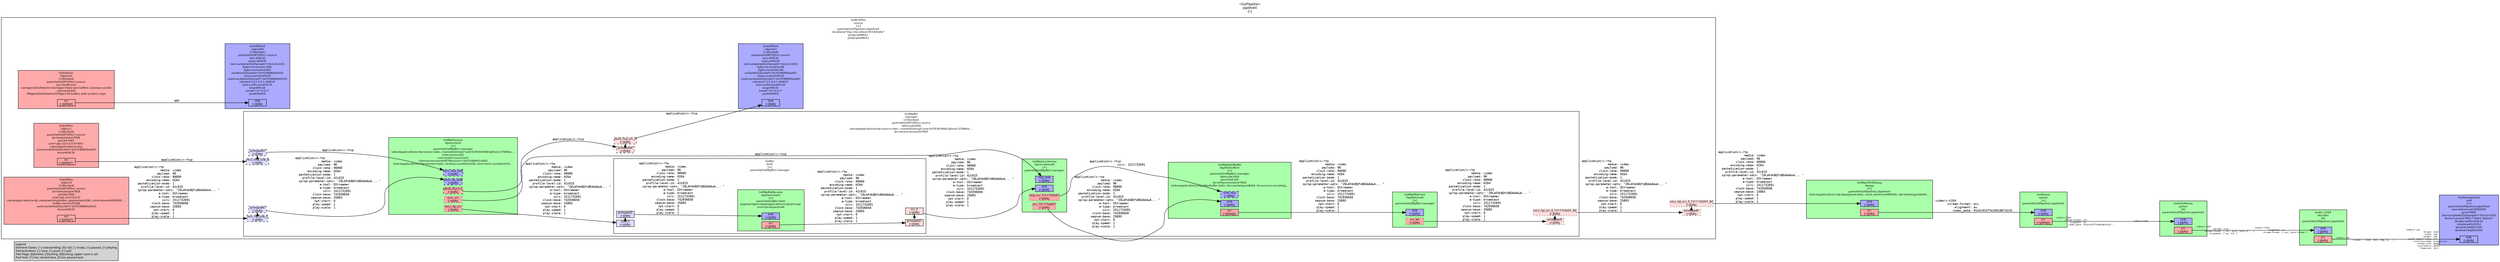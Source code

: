 digraph pipeline {
  rankdir=LR;
  fontname="sans";
  fontsize="10";
  labelloc=t;
  nodesep=.1;
  ranksep=.2;
  label="<GstPipeline>\npipeline0\n[>]";
  node [style=filled, shape=box, fontsize="9", fontname="sans", margin="0.0,0.0"];
  edge [labelfontsize="6", fontsize="9", fontname="monospace"];
  
  legend [
    pos="0,0!",
    margin="0.05,0.05",
    label="Legend\lElement-States: [~] void-pending, [0] null, [-] ready, [=] paused, [>] playing\lPad-Activation: [-] none, [>] push, [<] pull\lPad-Flags: [b]locked, [f]lushing, [b]locking; upper-case is set\lPad-Task: [T] has started task, [t] has paused task\l"
,  ];
  subgraph cluster_sink_0x1f99210 {
    fontname="Bitstream Vera Sans";
    fontsize="8";
    style=filled;
    color=black;

    label="GstXvImageSink\nsink\n[>]\nparent=(GstPipeline) pipeline0\nmax-lateness=20000000\nqos=TRUE\nlast-sample=((GstSample*) 0x1e2cd10)\ndevice-name=\"NV17 Video Texture\"\ndouble-buffer=FALSE\ncolorkey=526352\nwindow-width=320\nwindow-height=240";
    sink_0x1f99210_sink_0x1f4b250 [color=black, fillcolor="#aaaaff", label="sink\n[>][bfb]", height="0.2", style="filled,solid"];
    fillcolor="#aaaaff";
  }

  subgraph cluster_decoder_0x1f90990 {
    fontname="Bitstream Vera Sans";
    fontsize="8";
    style=filled;
    color=black;

    label="avdec_h264\ndecoder\n[0]\nparent=(GstPipeline) pipeline0";
    decoder_0x1f90990_sink_0x1f4adf0 [color=black, fillcolor="#aaaaff", label="sink\n[-][bFb]", height="0.2", style="filled,solid"];
    decoder_0x1f90990_src_0x1f4b020 [color=black, fillcolor="#ffaaaa", label="src\n[-][bFb]", height="0.2", style="filled,solid"];
    fillcolor="#aaffaa";
  }

  decoder_0x1f90990_src_0x1f4b020 -> sink_0x1f99210_sink_0x1f4b250 [labeldistance="10", labelangle="0", label="                                                  ", taillabel="video/x-raw\l              format: { I420, YUY2, RGB, B... }\l", headlabel="video/x-raw\l              format: I420\l               width: 320\l              height: 240\l  pixel-aspect-ratio: 1/1\l      interlace-mode: progressive\l         chroma-site: mpeg2\l         colorimetry: bt601\l           framerate: 30/1\l"]
  subgraph cluster_parser_0x1f58640 {
    fontname="Bitstream Vera Sans";
    fontsize="8";
    style=filled;
    color=black;

    label="GstH264Parse\nparser\n[0]\nparent=(GstPipeline) pipeline0";
    parser_0x1f58640_sink_0x1f4a990 [color=black, fillcolor="#aaaaff", label="sink\n[-][bFb]", height="0.2", style="filled,solid"];
    parser_0x1f58640_src_0x1f4abc0 [color=black, fillcolor="#ffaaaa", label="src\n[-][bFb]", height="0.2", style="filled,solid"];
    fillcolor="#aaffaa";
  }

  parser_0x1f58640_src_0x1f4abc0 -> decoder_0x1f90990_sink_0x1f4adf0 [labeldistance="10", labelangle="0", label="                                                  ", taillabel="video/x-h264\l              parsed: true\l       stream-format: { avc, avc3, byte-st... }\l           alignment: { au, nal }\l", headlabel="video/x-h264\l           alignment: au\l       stream-format: { avc, byte-stream }\l"]
  subgraph cluster_queue_0x1f540c0 {
    fontname="Bitstream Vera Sans";
    fontsize="8";
    style=filled;
    color=black;

    label="GstQueue\nqueue\n[>]\nparent=(GstPipeline) pipeline0";
    queue_0x1f540c0_sink_0x1f4a530 [color=black, fillcolor="#aaaaff", label="sink\n[>][bfb]", height="0.2", style="filled,solid"];
    queue_0x1f540c0_src_0x1f4a760 [color=black, fillcolor="#ffaaaa", label="src\n[>][bfb][t]", height="0.2", style="filled,solid"];
    fillcolor="#aaffaa";
  }

  queue_0x1f540c0_src_0x1f4a760 -> parser_0x1f58640_sink_0x1f4a990 [labeldistance="10", labelangle="0", label="                                                  ", taillabel="video/x-h264\l       stream-format: avc\l           alignment: au\l          codec_data: 0142c015ffe100186742c0...\l", headlabel="video/x-h264\l"]
  subgraph cluster_depay_0x1f48110 {
    fontname="Bitstream Vera Sans";
    fontsize="8";
    style=filled;
    color=black;

    label="GstRtpH264Depay\ndepay\n[>]\nparent=(GstPipeline) pipeline0\nstats=application/x-rtp-depayload-stats, clock_rate=(uint)90000, npt-start=(guint64)0,…";
    depay_0x1f48110_sink_0x1f4a0d0 [color=black, fillcolor="#aaaaff", label="sink\n[>][bfb]", height="0.2", style="filled,solid"];
    depay_0x1f48110_src_0x1f4a300 [color=black, fillcolor="#ffaaaa", label="src\n[>][bfb]", height="0.2", style="filled,solid"];
    fillcolor="#aaffaa";
  }

  depay_0x1f48110_src_0x1f4a300 -> queue_0x1f540c0_sink_0x1f4a530 [label="video/x-h264\l       stream-format: avc\l           alignment: au\l          codec_data: 0142c015ffe100186742c0...\l"]
  subgraph cluster_source_0x1f30020 {
    fontname="Bitstream Vera Sans";
    fontsize="8";
    style=filled;
    color=black;

    label="GstRTSPSrc\nsource\n[>]\nparent=(GstPipeline) pipeline0\nlocation=\"rtsp://localhost:8554/hello\"\nproxy-id=NULL\nproxy-pw=NULL";
    _proxypad6_0x7f2484035490 [color=black, fillcolor="#ffdddd", label="proxypad6\n[>][bfb]", height="0.2", style="filled,dotted"];
  _proxypad6_0x7f2484035490 -> source_0x1f30020_recv_rtp_src_0_1511732691_96_0x7f2484033600 [style=dashed, minlen=0]
    source_0x1f30020_recv_rtp_src_0_1511732691_96_0x7f2484033600 [color=black, fillcolor="#ffdddd", label="recv_rtp_src_0_1511732691_96\n[>][bfb]", height="0.2", style="filled,dotted"];
    fillcolor="#ffffff";
    subgraph cluster_udpsink1_0x7f248403cf50 {
      fontname="Bitstream Vera Sans";
      fontsize="8";
      style=filled;
      color=black;

      label="GstUDPSink\nudpsink1\n[>](locked)\nparent=(GstRTSPSrc) source\nsync=FALSE\nasync=FALSE\nlast-sample=((GstSample*) 0x1e2cd10)\nbytes-to-serve=148\nbytes-served=148\nsocket=((GSocket*) 0x7f248800aa60)\nclose-socket=FALSE\nused-socket=((GSocket*) 0x7f248800aa60)\nclients=\"127.0.0.1:49455\"\nauto-multicast=FALSE\nloop=FALSE\nhost=\"127.0.0.1\"\nport=49455";
      udpsink1_0x7f248403cf50_sink_0x7f248401b880 [color=black, fillcolor="#aaaaff", label="sink\n[>][bfb]", height="0.2", style="filled,solid"];
      fillcolor="#aaaaff";
    }

    subgraph cluster_fakesrc0_0x7f248403e120 {
      fontname="Bitstream Vera Sans";
      fontsize="8";
      style=filled;
      color=black;

      label="GstFakeSrc\nfakesrc0\n[>](locked)\nparent=(GstRTSPSrc) source\nnum-buffers=5\nsizetype=((GstFakeSrcSizeType) Fixed size buffers (sizemax sized))\nsizemax=200\nfilltype=((GstFakeSrcFillType) Fill buffers with random crap)";
      fakesrc0_0x7f248403e120_src_0x7f248401b650 [color=black, fillcolor="#ffaaaa", label="src\n[>][bfb][t]", height="0.2", style="filled,solid"];
      fillcolor="#ffaaaa";
    }

    fakesrc0_0x7f248403e120_src_0x7f248401b650 -> udpsink0_0x7f248403aa00_sink_0x7f248401b420 [label="ANY"]
    subgraph cluster_udpsink0_0x7f248403aa00 {
      fontname="Bitstream Vera Sans";
      fontsize="8";
      style=filled;
      color=black;

      label="GstUDPSink\nudpsink0\n[>](locked)\nparent=(GstRTSPSrc) source\nsync=FALSE\nasync=FALSE\nlast-sample=((GstSample*) 0x1e2cd10)\nbytes-to-serve=1000\nbytes-served=1000\nsocket=((GSocket*) 0x7f248800a910)\nclose-socket=FALSE\nused-socket=((GSocket*) 0x7f248800a910)\nclients=\"127.0.0.1:49454\"\nauto-multicast=FALSE\nloop=FALSE\nhost=\"127.0.0.1\"\nport=49454";
      udpsink0_0x7f248403aa00_sink_0x7f248401b420 [color=black, fillcolor="#aaaaff", label="sink\n[>][bfb]", height="0.2", style="filled,solid"];
      fillcolor="#aaaaff";
    }

    subgraph cluster_udpsrc1_0x7f24840197f0 {
      fontname="Bitstream Vera Sans";
      fontsize="8";
      style=filled;
      color=black;

      label="GstUDPSrc\nudpsrc1\n[>](locked)\nparent=(GstRTSPSrc) source\ndo-timestamp=TRUE\nport=47481\nuri=\"udp://0.0.0.0:47481\"\ncaps=application/x-rtcp\nused-socket=((GSocket*) 0x7f248800aa60)\nreuse=FALSE";
      udpsrc1_0x7f24840197f0_src_0x1f4bd40 [color=black, fillcolor="#ffaaaa", label="src\n[>][bfb][T]", height="0.2", style="filled,solid"];
      fillcolor="#ffaaaa";
    }

    udpsrc1_0x7f24840197f0_src_0x1f4bd40 -> manager_0x7f248401a0a0_recv_rtcp_sink_0_0x7f24840327c0 [label="application/x-rtcp\l"]
    subgraph cluster_udpsrc0_0x7f24840191d0 {
      fontname="Bitstream Vera Sans";
      fontsize="8";
      style=filled;
      color=black;

      label="GstUDPSrc\nudpsrc0\n[>](locked)\nparent=(GstRTSPSrc) source\ndo-timestamp=TRUE\nport=47480\nuri=\"udp://0.0.0.0:0\"\ncaps=application/x-rtp, media=(string)video, payload=(int)96, clock-rate=(int)90000, …\nbuffer-size=524288\nused-socket=((GSocket*) 0x7f248800a910)\nreuse=FALSE";
      udpsrc0_0x7f24840191d0_src_0x1f4bb10 [color=black, fillcolor="#ffaaaa", label="src\n[>][bfb][T]", height="0.2", style="filled,solid"];
      fillcolor="#ffaaaa";
    }

    udpsrc0_0x7f24840191d0_src_0x1f4bb10 -> manager_0x7f248401a0a0_recv_rtp_sink_0_0x7f24840320a0 [label="application/x-rtp\l               media: video\l             payload: 96\l          clock-rate: 90000\l       encoding-name: H264\l  packetization-mode: 1\l    profile-level-id: 42c015\l  sprop-parameter-sets: \"Z0LAFdkBQfsBEAAAAwA... \"\l              a-tool: GStreamer\l              a-type: broadcast\l                ssrc: 1511732691\l          clock-base: 742936658\l         seqnum-base: 25893\l           npt-start: 0\l          play-speed: 1\l          play-scale: 1\l"]
    subgraph cluster_manager_0x7f248401a0a0 {
      fontname="Bitstream Vera Sans";
      fontsize="8";
      style=filled;
      color=black;

      label="GstRtpBin\nmanager\n[>](locked)\nparent=(GstRTSPSrc) source\nlatency=2000\nsdes=application/x-rtp-source-sdes, cname=(string)\\\"user1678365466\\\\@host-37686ac…\ndo-retransmission=TRUE";
      _proxypad0_0x7f2484034050 [color=black, fillcolor="#ddddff", label="proxypad0\n[>][bfb]", height="0.2", style="filled,dashed"];
    manager_0x7f248401a0a0_recv_rtp_sink_0_0x7f24840320a0 -> _proxypad0_0x7f2484034050 [style=dashed, minlen=0]
      manager_0x7f248401a0a0_recv_rtp_sink_0_0x7f24840320a0 [color=black, fillcolor="#ddddff", label="recv_rtp_sink_0\n[>][bfb]", height="0.2", style="filled,dashed"];
      _proxypad3_0x7f2484034710 [color=black, fillcolor="#ddddff", label="proxypad3\n[>][bfb]", height="0.2", style="filled,dashed"];
    manager_0x7f248401a0a0_recv_rtcp_sink_0_0x7f24840327c0 -> _proxypad3_0x7f2484034710 [style=dashed, minlen=0]
      manager_0x7f248401a0a0_recv_rtcp_sink_0_0x7f24840327c0 [color=black, fillcolor="#ddddff", label="recv_rtcp_sink_0\n[>][bfb]", height="0.2", style="filled,dashed"];
      _proxypad4_0x7f2484034950 [color=black, fillcolor="#ffdddd", label="proxypad4\n[>][bfb]", height="0.2", style="filled,dashed"];
    _proxypad4_0x7f2484034950 -> manager_0x7f248401a0a0_send_rtcp_src_0_0x7f2484032a20 [style=dashed, minlen=0]
      manager_0x7f248401a0a0_send_rtcp_src_0_0x7f2484032a20 [color=black, fillcolor="#ffdddd", label="send_rtcp_src_0\n[>][bfb]", height="0.2", style="filled,dashed"];
      _proxypad5_0x7f2484035250 [color=black, fillcolor="#ffdddd", label="proxypad5\n[>][bfb]", height="0.2", style="filled,dotted"];
    _proxypad5_0x7f2484035250 -> manager_0x7f248401a0a0_recv_rtp_src_0_1511732691_96_0x7f24840333a0 [style=dashed, minlen=0]
      manager_0x7f248401a0a0_recv_rtp_src_0_1511732691_96_0x7f24840333a0 [color=black, fillcolor="#ffdddd", label="recv_rtp_src_0_1511732691_96\n[>][bfb]", height="0.2", style="filled,dotted"];
      fillcolor="#ffffff";
      subgraph cluster_rtpjitterbuffer0_0x7f246801e2b0 {
        fontname="Bitstream Vera Sans";
        fontsize="8";
        style=filled;
        color=black;

        label="GstRtpJitterBuffer\nrtpjitterbuffer0\n[>]\nparent=(GstRtpBin) manager\nlatency=2000\npercent=100\ndo-retransmission=TRUE\nstats=application/x-rtp-jitterbuffer-stats, rtx-count=(guint64)4, rtx-success-count=(g…";
        rtpjitterbuffer0_0x7f246801e2b0_sink_0x7f246801a720 [color=black, fillcolor="#aaaaff", label="sink\n[>][bfb]", height="0.2", style="filled,solid"];
        rtpjitterbuffer0_0x7f246801e2b0_sink_rtcp_0x7f246801ab80 [color=black, fillcolor="#aaaaff", label="sink_rtcp\n[>][bfb]", height="0.2", style="filled,dashed"];
        rtpjitterbuffer0_0x7f246801e2b0_src_0x7f246801a4f0 [color=black, fillcolor="#ffaaaa", label="src\n[>][bfb][t]", height="0.2", style="filled,solid"];
        fillcolor="#aaffaa";
      }

      rtpjitterbuffer0_0x7f246801e2b0_src_0x7f246801a4f0 -> rtpptdemux0_0x1fadb40_sink_0x7f246801a950 [label="application/x-rtp\l               media: video\l             payload: 96\l          clock-rate: 90000\l       encoding-name: H264\l  packetization-mode: 1\l    profile-level-id: 42c015\l  sprop-parameter-sets: \"Z0LAFdkBQfsBEAAAAwA... \"\l              a-tool: GStreamer\l              a-type: broadcast\l                ssrc: 1511732691\l          clock-base: 742936658\l         seqnum-base: 25893\l           npt-start: 0\l          play-speed: 1\l          play-scale: 1\l"]
      subgraph cluster_rtpptdemux0_0x1fadb40 {
        fontname="Bitstream Vera Sans";
        fontsize="8";
        style=filled;
        color=black;

        label="GstRtpPtDemux\nrtpptdemux0\n[>]\nparent=(GstRtpBin) manager";
        rtpptdemux0_0x1fadb40_sink_0x7f246801a950 [color=black, fillcolor="#aaaaff", label="sink\n[>][bfb]", height="0.2", style="filled,solid"];
        rtpptdemux0_0x1fadb40_src_96_0x7f246801b210 [color=black, fillcolor="#ffaaaa", label="src_96\n[>][bfb]", height="0.2", style="filled,dotted"];
        fillcolor="#aaffaa";
      }

      rtpptdemux0_0x1fadb40_src_96_0x7f246801b210 -> _proxypad5_0x7f2484035250 [label="application/x-rtp\l               media: video\l             payload: 96\l          clock-rate: 90000\l       encoding-name: H264\l  packetization-mode: 1\l    profile-level-id: 42c015\l  sprop-parameter-sets: \"Z0LAFdkBQfsBEAAAAwA... \"\l              a-tool: GStreamer\l              a-type: broadcast\l                ssrc: 1511732691\l          clock-base: 742936658\l         seqnum-base: 25893\l           npt-start: 0\l          play-speed: 1\l          play-scale: 1\l"]
      subgraph cluster_bin0_0x7f24840360c0 {
        fontname="Bitstream Vera Sans";
        fontsize="8";
        style=filled;
        color=black;

        label="GstBin\nbin0\n[>]\nparent=(GstRtpBin) manager";
        _proxypad2_0x7f24840344d0 [color=black, fillcolor="#ddddff", label="proxypad2\n[>][bfb]", height="0.2", style="filled,solid"];
      bin0_0x7f24840360c0_sink_0_0x7f2484032560 -> _proxypad2_0x7f24840344d0 [style=dashed, minlen=0]
        bin0_0x7f24840360c0_sink_0_0x7f2484032560 [color=black, fillcolor="#ddddff", label="sink_0\n[>][bfb]", height="0.2", style="filled,solid"];
        _proxypad1_0x7f2484034290 [color=black, fillcolor="#ffdddd", label="proxypad1\n[>][bfb]", height="0.2", style="filled,solid"];
      _proxypad1_0x7f2484034290 -> bin0_0x7f24840360c0_src_0_0x7f2484032300 [style=dashed, minlen=0]
        bin0_0x7f24840360c0_src_0_0x7f2484032300 [color=black, fillcolor="#ffdddd", label="src_0\n[>][bfb]", height="0.2", style="filled,solid"];
        fillcolor="#ffffff";
        subgraph cluster_rtprtxreceive0_0x7f248800a540 {
          fontname="Bitstream Vera Sans";
          fontsize="8";
          style=filled;
          color=black;

          label="GstRtpRtxReceive\nrtprtxreceive0\n[>]\nparent=(GstBin) bin0\npayload-type-map=application/x-rtp-pt-map;\nnum-rtx-requests=4";
          rtprtxreceive0_0x7f248800a540_sink_0x7f248401ad90 [color=black, fillcolor="#aaaaff", label="sink\n[>][bfb]", height="0.2", style="filled,solid"];
          rtprtxreceive0_0x7f248800a540_src_0x7f248401ab60 [color=black, fillcolor="#ffaaaa", label="src\n[>][bfb]", height="0.2", style="filled,solid"];
          fillcolor="#aaffaa";
        }

        rtprtxreceive0_0x7f248800a540_src_0x7f248401ab60 -> _proxypad1_0x7f2484034290 [label="application/x-rtp\l               media: video\l             payload: 96\l          clock-rate: 90000\l       encoding-name: H264\l  packetization-mode: 1\l    profile-level-id: 42c015\l  sprop-parameter-sets: \"Z0LAFdkBQfsBEAAAAwA... \"\l              a-tool: GStreamer\l              a-type: broadcast\l                ssrc: 1511732691\l          clock-base: 742936658\l         seqnum-base: 25893\l           npt-start: 0\l          play-speed: 1\l          play-scale: 1\l"]
        _proxypad2_0x7f24840344d0 -> rtprtxreceive0_0x7f248800a540_sink_0x7f248401ad90 [label="application/x-rtp\l               media: video\l             payload: 96\l          clock-rate: 90000\l       encoding-name: H264\l  packetization-mode: 1\l    profile-level-id: 42c015\l  sprop-parameter-sets: \"Z0LAFdkBQfsBEAAAAwA... \"\l              a-tool: GStreamer\l              a-type: broadcast\l                ssrc: 1511732691\l          clock-base: 742936658\l         seqnum-base: 25893\l           npt-start: 0\l          play-speed: 1\l          play-scale: 1\l"]
      }

      bin0_0x7f24840360c0_src_0_0x7f2484032300 -> rtpssrcdemux0_0x7f248402f000_sink_0x7f248401a2a0 [label="application/x-rtp\l               media: video\l             payload: 96\l          clock-rate: 90000\l       encoding-name: H264\l  packetization-mode: 1\l    profile-level-id: 42c015\l  sprop-parameter-sets: \"Z0LAFdkBQfsBEAAAAwA... \"\l              a-tool: GStreamer\l              a-type: broadcast\l                ssrc: 1511732691\l          clock-base: 742936658\l         seqnum-base: 25893\l           npt-start: 0\l          play-speed: 1\l          play-scale: 1\l"]
      subgraph cluster_rtpssrcdemux0_0x7f248402f000 {
        fontname="Bitstream Vera Sans";
        fontsize="8";
        style=filled;
        color=black;

        label="GstRtpSsrcDemux\nrtpssrcdemux0\n[>]\nparent=(GstRtpBin) manager";
        rtpssrcdemux0_0x7f248402f000_sink_0x7f248401a2a0 [color=black, fillcolor="#aaaaff", label="sink\n[>][bfb]", height="0.2", style="filled,solid"];
        rtpssrcdemux0_0x7f248402f000_rtcp_sink_0x7f248401a4d0 [color=black, fillcolor="#aaaaff", label="rtcp_sink\n[>][bfb]", height="0.2", style="filled,solid"];
        rtpssrcdemux0_0x7f248402f000_src_1511732691_0x7f246801a090 [color=black, fillcolor="#ffaaaa", label="src_1511732691\n[>][bfb]", height="0.2", style="filled,dotted"];
        rtpssrcdemux0_0x7f248402f000_rtcp_src_1511732691_0x7f246801a2c0 [color=black, fillcolor="#ffaaaa", label="rtcp_src_1511732691\n[>][bfb]", height="0.2", style="filled,dotted"];
        fillcolor="#aaffaa";
      }

      rtpssrcdemux0_0x7f248402f000_src_1511732691_0x7f246801a090 -> rtpjitterbuffer0_0x7f246801e2b0_sink_0x7f246801a720 [label="application/x-rtp\l               media: video\l             payload: 96\l          clock-rate: 90000\l       encoding-name: H264\l  packetization-mode: 1\l    profile-level-id: 42c015\l  sprop-parameter-sets: \"Z0LAFdkBQfsBEAAAAwA... \"\l              a-tool: GStreamer\l              a-type: broadcast\l                ssrc: 1511732691\l          clock-base: 742936658\l         seqnum-base: 25893\l           npt-start: 0\l          play-speed: 1\l          play-scale: 1\l"]
      rtpssrcdemux0_0x7f248402f000_rtcp_src_1511732691_0x7f246801a2c0 -> rtpjitterbuffer0_0x7f246801e2b0_sink_rtcp_0x7f246801ab80 [label="application/x-rtcp\l                ssrc: 1511732691\l"]
      subgraph cluster_rtpsession0_0x7f24840260a0 {
        fontname="Bitstream Vera Sans";
        fontsize="8";
        style=filled;
        color=black;

        label="GstRtpSession\nrtpsession0\n[>]\nparent=(GstRtpBin) manager\nsdes=application/x-rtp-source-sdes, cname=(string)\\\"user1678365466\\\\@host-37686ac…\nnum-sources=2\nnum-active-sources=2\ninternal-session=((RTPSession*) 0x7f248402c000)\nstats=application/x-rtp-session-stats, rtx-drop-count=(uint)0, sent-nack-count=(uint)1…";
        rtpsession0_0x7f24840260a0_recv_rtp_sink_0x7f248401a700 [color=black, fillcolor="#aaaaff", label="recv_rtp_sink\n[>][bfb]", height="0.2", style="filled,dashed"];
        rtpsession0_0x7f24840260a0_recv_rtcp_sink_0x7f248401afc0 [color=black, fillcolor="#aaaaff", label="recv_rtcp_sink\n[>][bfb]", height="0.2", style="filled,dashed"];
        rtpsession0_0x7f24840260a0_recv_rtp_src_0x7f248401a930 [color=black, fillcolor="#ffaaaa", label="recv_rtp_src\n[>][bfb]", height="0.2", style="filled,dotted"];
        rtpsession0_0x7f24840260a0_sync_src_0x7f248401b1f0 [color=black, fillcolor="#ffaaaa", label="sync_src\n[>][bfb]", height="0.2", style="filled,dotted"];
        rtpsession0_0x7f24840260a0_send_rtcp_src_0x7f248401bab0 [color=black, fillcolor="#ffaaaa", label="send_rtcp_src\n[>][bfb]", height="0.2", style="filled,dashed"];
        fillcolor="#aaffaa";
      }

      _proxypad0_0x7f2484034050 -> rtpsession0_0x7f24840260a0_recv_rtp_sink_0x7f248401a700 [label="application/x-rtp\l               media: video\l             payload: 96\l          clock-rate: 90000\l       encoding-name: H264\l  packetization-mode: 1\l    profile-level-id: 42c015\l  sprop-parameter-sets: \"Z0LAFdkBQfsBEAAAAwA... \"\l              a-tool: GStreamer\l              a-type: broadcast\l                ssrc: 1511732691\l          clock-base: 742936658\l         seqnum-base: 25893\l           npt-start: 0\l          play-speed: 1\l          play-scale: 1\l"]
      rtpsession0_0x7f24840260a0_recv_rtp_src_0x7f248401a930 -> bin0_0x7f24840360c0_sink_0_0x7f2484032560 [label="application/x-rtp\l               media: video\l             payload: 96\l          clock-rate: 90000\l       encoding-name: H264\l  packetization-mode: 1\l    profile-level-id: 42c015\l  sprop-parameter-sets: \"Z0LAFdkBQfsBEAAAAwA... \"\l              a-tool: GStreamer\l              a-type: broadcast\l                ssrc: 1511732691\l          clock-base: 742936658\l         seqnum-base: 25893\l           npt-start: 0\l          play-speed: 1\l          play-scale: 1\l"]
      _proxypad3_0x7f2484034710 -> rtpsession0_0x7f24840260a0_recv_rtcp_sink_0x7f248401afc0 [label="application/x-rtcp\l"]
      rtpsession0_0x7f24840260a0_sync_src_0x7f248401b1f0 -> rtpssrcdemux0_0x7f248402f000_rtcp_sink_0x7f248401a4d0 [label="application/x-rtcp\l"]
      rtpsession0_0x7f24840260a0_send_rtcp_src_0x7f248401bab0 -> _proxypad4_0x7f2484034950 [label="application/x-rtcp\l"]
    }

    manager_0x7f248401a0a0_send_rtcp_src_0_0x7f2484032a20 -> udpsink1_0x7f248403cf50_sink_0x7f248401b880 [label="application/x-rtcp\l"]
    manager_0x7f248401a0a0_recv_rtp_src_0_1511732691_96_0x7f24840333a0 -> _proxypad6_0x7f2484035490 [label="application/x-rtp\l               media: video\l             payload: 96\l          clock-rate: 90000\l       encoding-name: H264\l  packetization-mode: 1\l    profile-level-id: 42c015\l  sprop-parameter-sets: \"Z0LAFdkBQfsBEAAAAwA... \"\l              a-tool: GStreamer\l              a-type: broadcast\l                ssrc: 1511732691\l          clock-base: 742936658\l         seqnum-base: 25893\l           npt-start: 0\l          play-speed: 1\l          play-scale: 1\l"]
  }

  source_0x1f30020_recv_rtp_src_0_1511732691_96_0x7f2484033600 -> depay_0x1f48110_sink_0x1f4a0d0 [label="application/x-rtp\l               media: video\l             payload: 96\l          clock-rate: 90000\l       encoding-name: H264\l  packetization-mode: 1\l    profile-level-id: 42c015\l  sprop-parameter-sets: \"Z0LAFdkBQfsBEAAAAwA... \"\l              a-tool: GStreamer\l              a-type: broadcast\l                ssrc: 1511732691\l          clock-base: 742936658\l         seqnum-base: 25893\l           npt-start: 0\l          play-speed: 1\l          play-scale: 1\l"]
}
